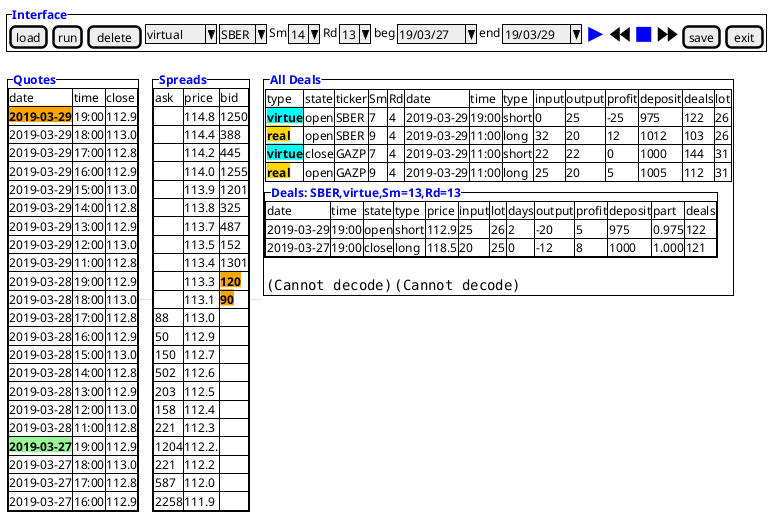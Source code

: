 @startsalt
{{^"<b><color:blue>Interface"
{[load]|[run]|[delete]|^virtual^|^SBER^|Sm|^14^|Rd|^13^|beg|^19/03/27^|end|^19/03/29^|<b><color:blue><size:30><&media-play>|<size:30><&media-skip-backward>|<b><color:blue><size:30><&media-stop>|<size:30><&media-skip-forward>|[save]|[exit]
}}
{
{^"<b><color:blue>Quotes" {#
date |time |close
<back:orange><b>2019-03-29|19:00|112.9
2019-03-29|18:00|113.0
2019-03-29|17:00|112.8
2019-03-29|16:00|112.9
2019-03-29|15:00|113.0
2019-03-29|14:00|112.8
2019-03-29|13:00|112.9
2019-03-29|12:00|113.0
2019-03-29|11:00|112.8
2019-03-28|19:00|112.9
2019-03-28|18:00|113.0
2019-03-28|17:00|112.8
2019-03-28|16:00|112.9
2019-03-28|15:00|113.0
2019-03-28|14:00|112.8
2019-03-28|13:00|112.9
2019-03-28|12:00|113.0
2019-03-28|11:00|112.8
<back:PaleGreen><b>2019-03-27|19:00|112.9
2019-03-27|18:00|113.0
2019-03-27|17:00|112.8
2019-03-27|16:00|112.9
}}|..{^"<b><color:blue>Spreads"{#
ask |price |bid
.|114.8|1250
.|114.4|388
.|114.2|445
.|114.0|1255
.|113.9|1201
.|113.8|325
.|113.7|487
.|113.5|152
.|113.4|1301
.|113.3|<back:orange><b>120
.|113.1|<back:orange><b>90
88|113.0|.
50|112.9|.
150|112.7|.
502|112.6|.
203|112.5|.
158|112.4|.
221|112.3|.
1204|112.2.
221|112.2|.
587|112.0|.
2258|111.9|.
}}|..{^"<b><color:blue>All Deals" {{#
type|state|ticker|Sm|Rd|date|time|type|input|output|profit|deposit| deals | lot
<back:Cyan><b><color:black>virtue|open|SBER|7|4|2019-03-29|19:00|short| 0|25|-25|975| 122| 26
<back:Gold><b><color:black>real|open|SBER|9|4|2019-03-29|11:00|long|32|20|12|1012| 103| 26
<back:Cyan><b><color:black>virtue|close|GAZP|7|4|2019-03-29|11:00|short| 22|22|0|1000| 144| 31
<back:Gold><b><color:black>real|open|GAZP|9|4|2019-03-29|11:00|long|25|20|5|1005| 112| 31
}}
|{^"<b><color:blue>Deals: SBER,virtue,Sm=13,Rd=13"
{#
date|time|state|type|price| input|lot|days|output|profit|deposit|part|deals
2019-03-29|19:00|open|short|112.9|25|26|2|-20|5| 975|0.975|122
2019-03-27|19:00|close|long|118.5|20|25|0|-12|8|1000| 1.000|121
}}
|
 {<img:Sber_part.png>|<img:SBER_part_price.png>
 }}
}
}
@endsalt